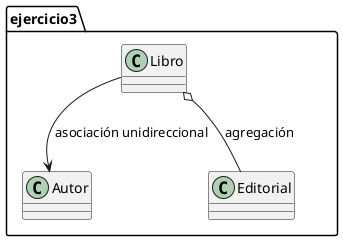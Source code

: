 @startuml
package ejercicio3 {
 class Libro
 class Autor
 class Editorial
 Libro --> Autor : asociación unidireccional
 Libro o-- Editorial : agregación
}
@enduml
